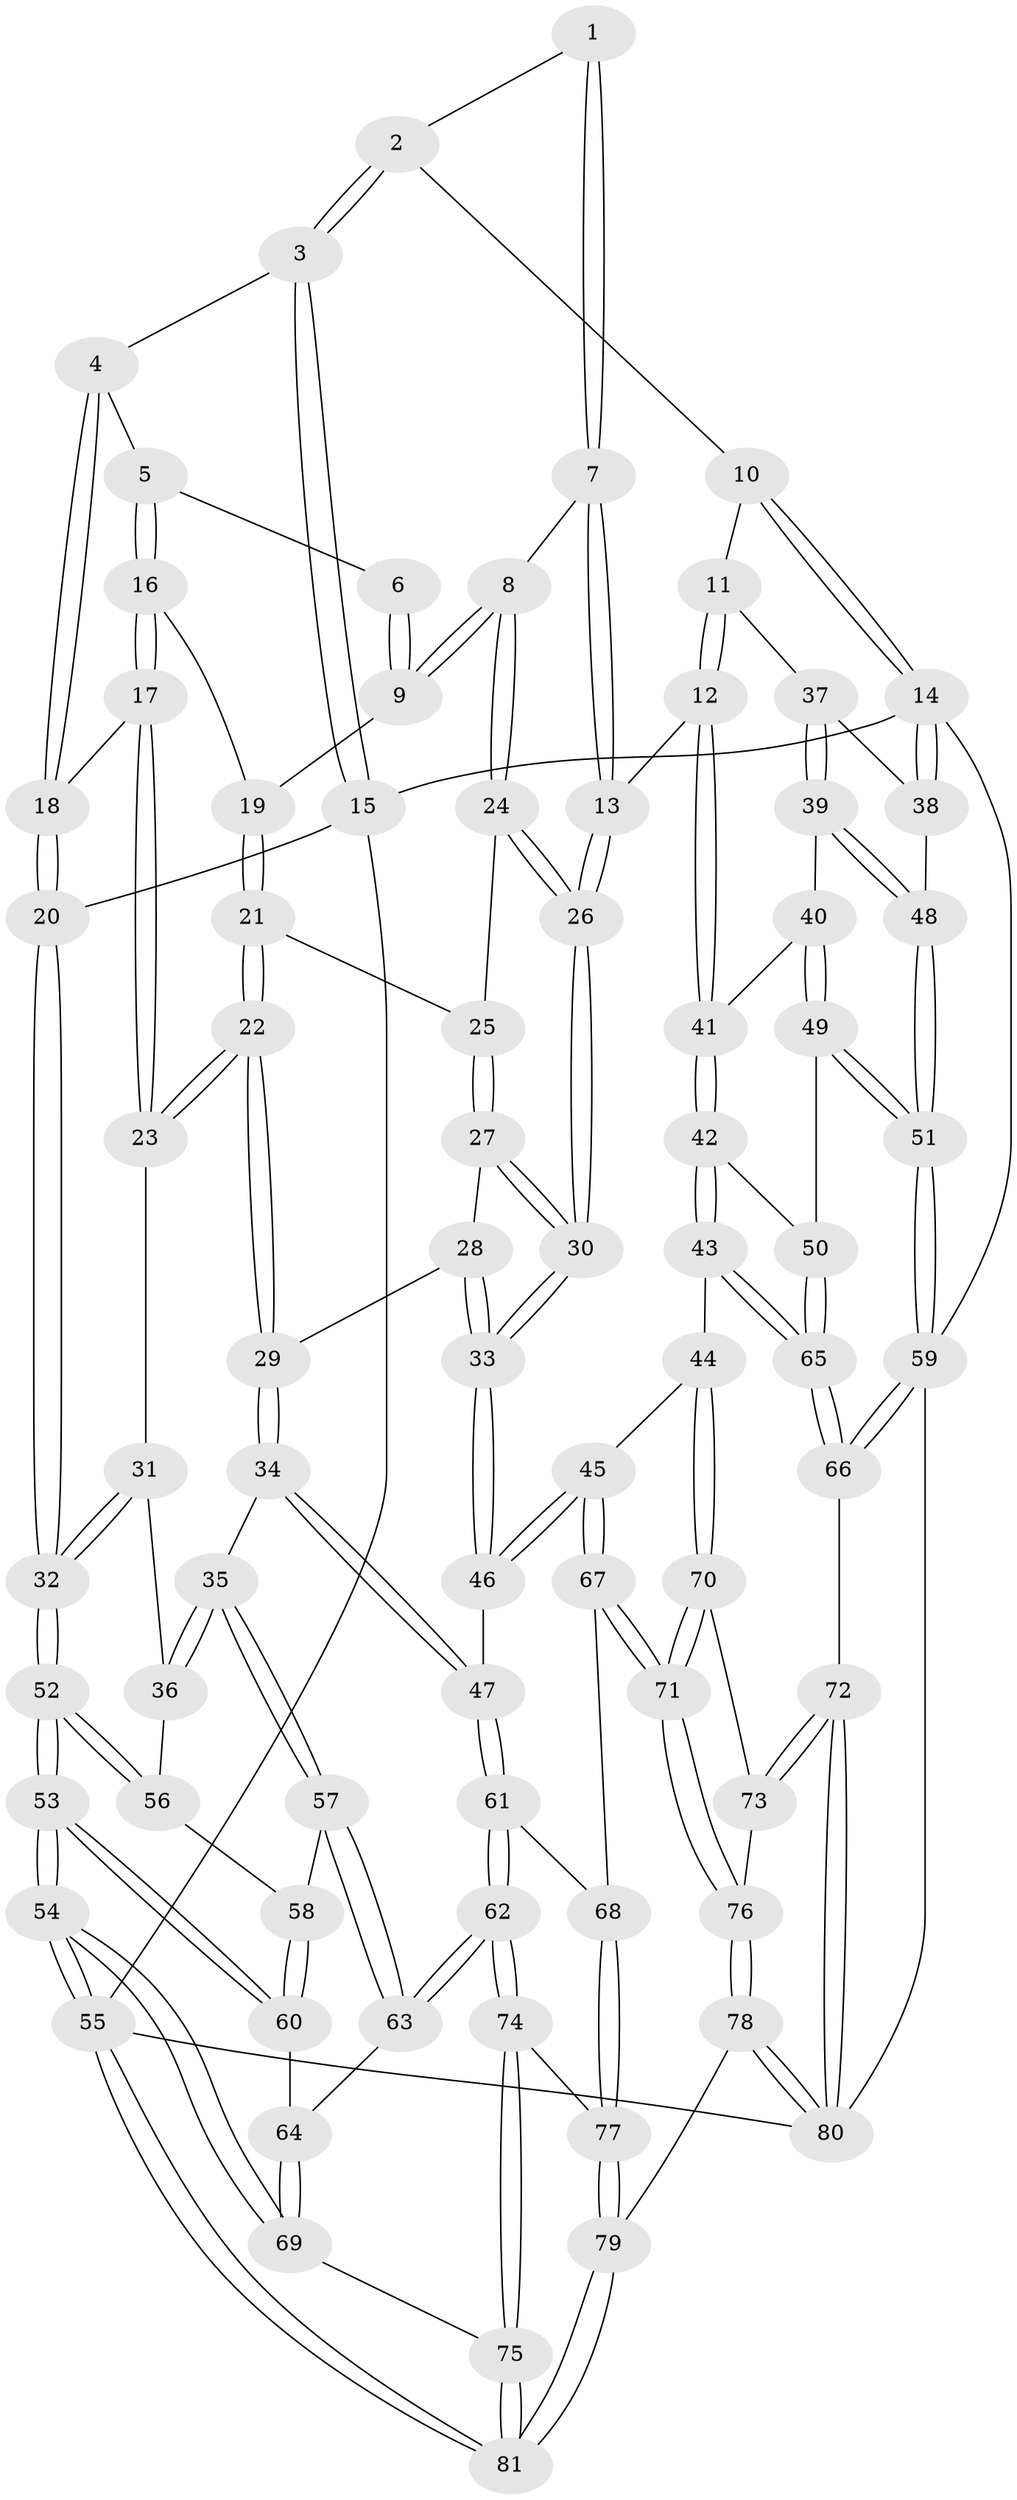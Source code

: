 // Generated by graph-tools (version 1.1) at 2025/27/03/09/25 03:27:07]
// undirected, 81 vertices, 199 edges
graph export_dot {
graph [start="1"]
  node [color=gray90,style=filled];
  1 [pos="+0.5483697942757161+0"];
  2 [pos="+0.550763646413898+0"];
  3 [pos="+0+0"];
  4 [pos="+0.1596029898587104+0.05566944902521453"];
  5 [pos="+0.21417709554170095+0.09780232727748708"];
  6 [pos="+0.3365148720061238+0.08379494710241983"];
  7 [pos="+0.4663238568145695+0.168639834100704"];
  8 [pos="+0.404037768048098+0.20281453405343894"];
  9 [pos="+0.35480671292913624+0.19072857378466718"];
  10 [pos="+0.5651036046774724+0"];
  11 [pos="+0.7366681918743662+0.28635431986218474"];
  12 [pos="+0.729164570457109+0.29640483426792696"];
  13 [pos="+0.6069724110685467+0.33840852006184446"];
  14 [pos="+1+0"];
  15 [pos="+0+0"];
  16 [pos="+0.24029541262736562+0.16987100621516943"];
  17 [pos="+0.17255637912372587+0.2799474124834129"];
  18 [pos="+0.12069623680864827+0.22728030767776525"];
  19 [pos="+0.31156583487525663+0.20818551309081793"];
  20 [pos="+0+0.19844556596801377"];
  21 [pos="+0.30887918769981854+0.22108838654397608"];
  22 [pos="+0.2312029999394386+0.368629085916889"];
  23 [pos="+0.18916818986231235+0.35212204571183386"];
  24 [pos="+0.4052314882334463+0.27806197725970916"];
  25 [pos="+0.3655884344700407+0.31053805139529306"];
  26 [pos="+0.5659550584855889+0.3744799462346187"];
  27 [pos="+0.34742755338948156+0.3391618563422649"];
  28 [pos="+0.2996134127054811+0.37437676702434247"];
  29 [pos="+0.2496733643229483+0.38396824921524403"];
  30 [pos="+0.5517756560507161+0.39640235693862025"];
  31 [pos="+0.13746608982990013+0.3719438261552419"];
  32 [pos="+0+0.26893170274531775"];
  33 [pos="+0.5118047834811768+0.4861068907214107"];
  34 [pos="+0.26833615347317363+0.5436353693443481"];
  35 [pos="+0.2433789673723408+0.5564681208639768"];
  36 [pos="+0.07840103916338517+0.5086562106753963"];
  37 [pos="+0.7519885823049117+0.28166886357210197"];
  38 [pos="+1+0"];
  39 [pos="+1+0.3881530002656903"];
  40 [pos="+0.9071680911855007+0.5087195824626564"];
  41 [pos="+0.7829544113940532+0.4714090406797044"];
  42 [pos="+0.746289117730278+0.5661477532930488"];
  43 [pos="+0.7152046918366867+0.6033668155239836"];
  44 [pos="+0.5831194010889013+0.6200755934285803"];
  45 [pos="+0.5782360637234001+0.6177125603569291"];
  46 [pos="+0.5058186234316758+0.5290728212735663"];
  47 [pos="+0.3553674477002283+0.5844574151418997"];
  48 [pos="+1+0.3689752110281913"];
  49 [pos="+0.9350947722087745+0.6014667185861075"];
  50 [pos="+0.9109698088582806+0.6265385702931417"];
  51 [pos="+1+0.6295431891243947"];
  52 [pos="+0+0.39797858168092815"];
  53 [pos="+0+0.7548862079178795"];
  54 [pos="+0+0.8532564165984068"];
  55 [pos="+0+1"];
  56 [pos="+0.07307418674395265+0.5116935339804323"];
  57 [pos="+0.1922480975202461+0.62684279846097"];
  58 [pos="+0.06574412943295822+0.567282309147645"];
  59 [pos="+1+0.8156234828660422"];
  60 [pos="+0.02810832221810751+0.6536322681969653"];
  61 [pos="+0.35093340310516224+0.6662359812213524"];
  62 [pos="+0.2171968202007494+0.7661545241187682"];
  63 [pos="+0.16850499944076036+0.6832776752428668"];
  64 [pos="+0.09726438762411431+0.6827722697341806"];
  65 [pos="+0.8457831872676861+0.8056497628142453"];
  66 [pos="+0.8464753557320475+0.8112797039111909"];
  67 [pos="+0.4431615404089824+0.777750004322496"];
  68 [pos="+0.41388997105795355+0.7712477522461487"];
  69 [pos="+0.06980309837622188+0.8450801984150689"];
  70 [pos="+0.6139171511291774+0.7293573072540119"];
  71 [pos="+0.5005715281497574+0.8538398104269009"];
  72 [pos="+0.7847279180712442+0.8870461681385584"];
  73 [pos="+0.6554013459177715+0.7788838312256722"];
  74 [pos="+0.21793037752027536+0.8688677533844057"];
  75 [pos="+0.21052380112527652+0.8838690782551607"];
  76 [pos="+0.5071910593769491+0.8749873927919403"];
  77 [pos="+0.3534605967764037+0.8152415499116359"];
  78 [pos="+0.5543770103363702+1"];
  79 [pos="+0.5311721642448567+1"];
  80 [pos="+0.6969775734093677+1"];
  81 [pos="+0.2662952967983285+1"];
  1 -- 2;
  1 -- 7;
  1 -- 7;
  2 -- 3;
  2 -- 3;
  2 -- 10;
  3 -- 4;
  3 -- 15;
  3 -- 15;
  4 -- 5;
  4 -- 18;
  4 -- 18;
  5 -- 6;
  5 -- 16;
  5 -- 16;
  6 -- 9;
  6 -- 9;
  7 -- 8;
  7 -- 13;
  7 -- 13;
  8 -- 9;
  8 -- 9;
  8 -- 24;
  8 -- 24;
  9 -- 19;
  10 -- 11;
  10 -- 14;
  10 -- 14;
  11 -- 12;
  11 -- 12;
  11 -- 37;
  12 -- 13;
  12 -- 41;
  12 -- 41;
  13 -- 26;
  13 -- 26;
  14 -- 15;
  14 -- 38;
  14 -- 38;
  14 -- 59;
  15 -- 20;
  15 -- 55;
  16 -- 17;
  16 -- 17;
  16 -- 19;
  17 -- 18;
  17 -- 23;
  17 -- 23;
  18 -- 20;
  18 -- 20;
  19 -- 21;
  19 -- 21;
  20 -- 32;
  20 -- 32;
  21 -- 22;
  21 -- 22;
  21 -- 25;
  22 -- 23;
  22 -- 23;
  22 -- 29;
  22 -- 29;
  23 -- 31;
  24 -- 25;
  24 -- 26;
  24 -- 26;
  25 -- 27;
  25 -- 27;
  26 -- 30;
  26 -- 30;
  27 -- 28;
  27 -- 30;
  27 -- 30;
  28 -- 29;
  28 -- 33;
  28 -- 33;
  29 -- 34;
  29 -- 34;
  30 -- 33;
  30 -- 33;
  31 -- 32;
  31 -- 32;
  31 -- 36;
  32 -- 52;
  32 -- 52;
  33 -- 46;
  33 -- 46;
  34 -- 35;
  34 -- 47;
  34 -- 47;
  35 -- 36;
  35 -- 36;
  35 -- 57;
  35 -- 57;
  36 -- 56;
  37 -- 38;
  37 -- 39;
  37 -- 39;
  38 -- 48;
  39 -- 40;
  39 -- 48;
  39 -- 48;
  40 -- 41;
  40 -- 49;
  40 -- 49;
  41 -- 42;
  41 -- 42;
  42 -- 43;
  42 -- 43;
  42 -- 50;
  43 -- 44;
  43 -- 65;
  43 -- 65;
  44 -- 45;
  44 -- 70;
  44 -- 70;
  45 -- 46;
  45 -- 46;
  45 -- 67;
  45 -- 67;
  46 -- 47;
  47 -- 61;
  47 -- 61;
  48 -- 51;
  48 -- 51;
  49 -- 50;
  49 -- 51;
  49 -- 51;
  50 -- 65;
  50 -- 65;
  51 -- 59;
  51 -- 59;
  52 -- 53;
  52 -- 53;
  52 -- 56;
  52 -- 56;
  53 -- 54;
  53 -- 54;
  53 -- 60;
  53 -- 60;
  54 -- 55;
  54 -- 55;
  54 -- 69;
  54 -- 69;
  55 -- 81;
  55 -- 81;
  55 -- 80;
  56 -- 58;
  57 -- 58;
  57 -- 63;
  57 -- 63;
  58 -- 60;
  58 -- 60;
  59 -- 66;
  59 -- 66;
  59 -- 80;
  60 -- 64;
  61 -- 62;
  61 -- 62;
  61 -- 68;
  62 -- 63;
  62 -- 63;
  62 -- 74;
  62 -- 74;
  63 -- 64;
  64 -- 69;
  64 -- 69;
  65 -- 66;
  65 -- 66;
  66 -- 72;
  67 -- 68;
  67 -- 71;
  67 -- 71;
  68 -- 77;
  68 -- 77;
  69 -- 75;
  70 -- 71;
  70 -- 71;
  70 -- 73;
  71 -- 76;
  71 -- 76;
  72 -- 73;
  72 -- 73;
  72 -- 80;
  72 -- 80;
  73 -- 76;
  74 -- 75;
  74 -- 75;
  74 -- 77;
  75 -- 81;
  75 -- 81;
  76 -- 78;
  76 -- 78;
  77 -- 79;
  77 -- 79;
  78 -- 79;
  78 -- 80;
  78 -- 80;
  79 -- 81;
  79 -- 81;
}
